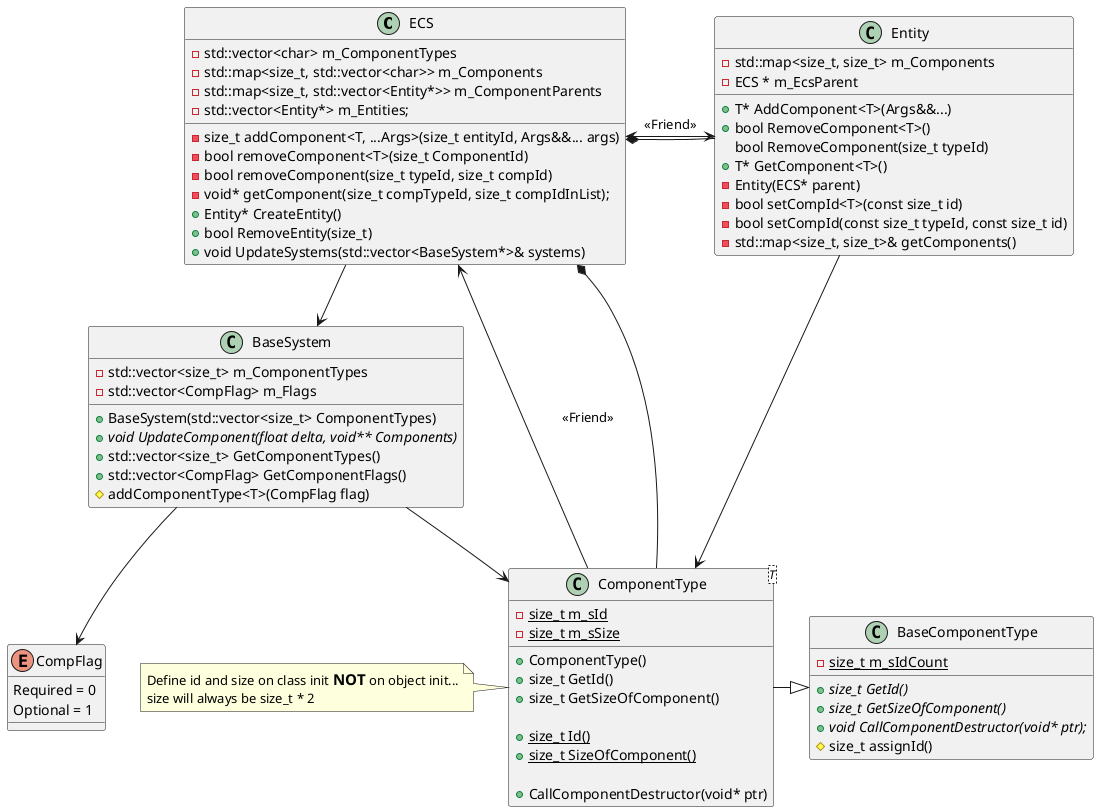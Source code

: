 @startuml ECS
class ECS 
{
    - std::vector<char> m_ComponentTypes
    - std::map<size_t, std::vector<char>> m_Components
    - std::map<size_t, std::vector<Entity*>> m_ComponentParents
    - std::vector<Entity*> m_Entities;
 
    - size_t addComponent<T, ...Args>(size_t entityId, Args&&... args)
    - bool removeComponent<T>(size_t ComponentId)
    - bool removeComponent(size_t typeId, size_t compId)
    - void* getComponent(size_t compTypeId, size_t compIdInList);
    + Entity* CreateEntity()
    + bool RemoveEntity(size_t)
    + void UpdateSystems(std::vector<BaseSystem*>& systems)
}

class BaseComponentType 
{
    +{abstract}size_t GetId()
    +{abstract}size_t GetSizeOfComponent()
    +{abstract}void CallComponentDestructor(void* ptr);
    # size_t assignId()
    -{static} size_t m_sIdCount
}

class ComponentType<T>
{
    +ComponentType()
    +size_t GetId()
    +size_t GetSizeOfComponent()
    
    +{static} size_t Id()
    +{static} size_t SizeOfComponent()

    +CallComponentDestructor(void* ptr)

    -{static} size_t m_sId
    -{static} size_t m_sSize
}

class Entity
{
    -std::map<size_t, size_t> m_Components
    -ECS * m_EcsParent

    +T* AddComponent<T>(Args&&...)
    +bool RemoveComponent<T>()
    bool RemoveComponent(size_t typeId)
    +T* GetComponent<T>()
    -Entity(ECS* parent)
    -bool setCompId<T>(const size_t id)
    -bool setCompId(const size_t typeId, const size_t id)
    -std::map<size_t, size_t>& getComponents()
}

class BaseSystem
{
    +BaseSystem(std::vector<size_t> ComponentTypes)
    +{abstract} void UpdateComponent(float delta, void** Components)
    + std::vector<size_t> GetComponentTypes()
    + std::vector<CompFlag> GetComponentFlags()

    - std::vector<size_t> m_ComponentTypes
    - std::vector<CompFlag> m_Flags
    # addComponentType<T>(CompFlag flag)
}

enum CompFlag
{
    Required = 0
    Optional = 1
}


note left of ComponentType
    Define id and size on class init <size:15><b>NOT</b></size> on object init...
    size will always be size_t * 2
end note




ComponentType -|> BaseComponentType
ECS *- Entity
ECS <--> Entity : <<Friend>>
ECS <-- ComponentType : <<Friend>>
ECS *- ComponentType
ECS --> BaseSystem
BaseSystem --> ComponentType
BaseSystem --> CompFlag
Entity -> ComponentType
@enduml